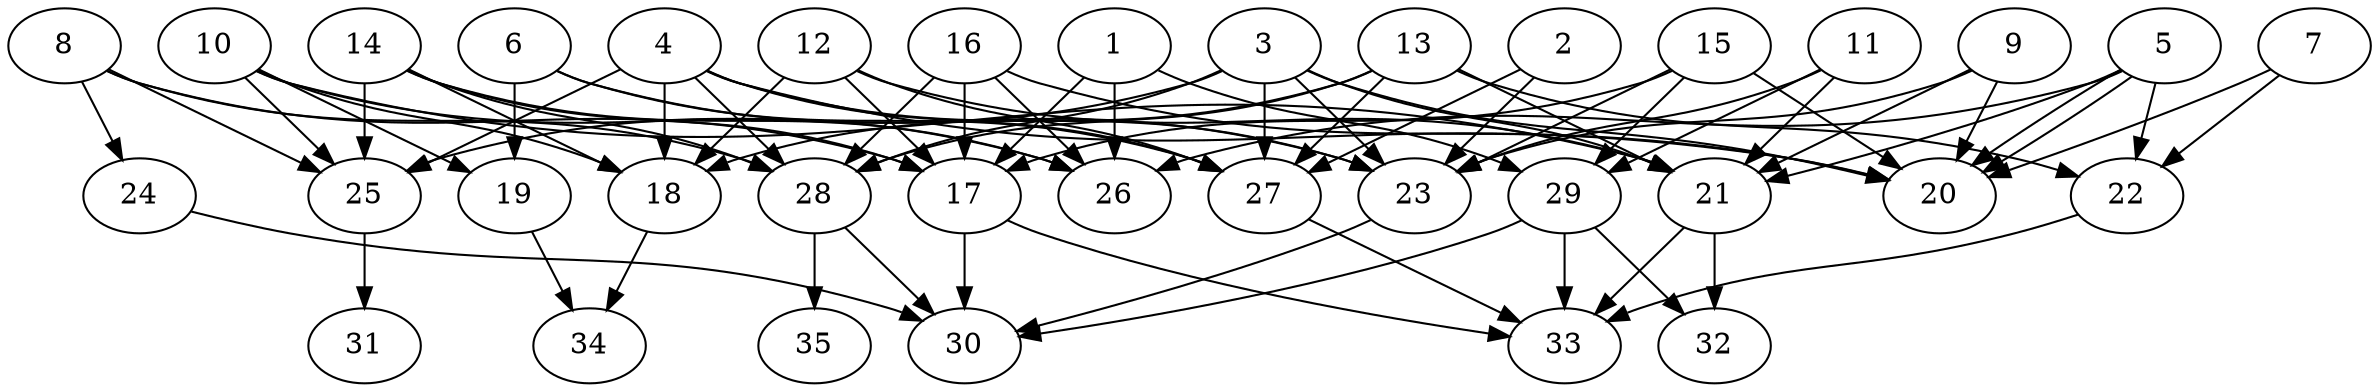 // DAG (tier=2-normal, mode=data, n=35, ccr=0.423, fat=0.694, density=0.513, regular=0.417, jump=0.180, mindata=2097152, maxdata=16777216)
// DAG automatically generated by daggen at Sun Aug 24 16:33:34 2025
// /home/ermia/Project/Environments/daggen/bin/daggen --dot --ccr 0.423 --fat 0.694 --regular 0.417 --density 0.513 --jump 0.180 --mindata 2097152 --maxdata 16777216 -n 35 
digraph G {
  1 [size="475391323842613184", alpha="0.09", expect_size="237695661921306592"]
  1 -> 17 [size ="1109586354372608"]
  1 -> 26 [size ="1109586354372608"]
  1 -> 29 [size ="1109586354372608"]
  2 [size="3934546934136072704", alpha="0.12", expect_size="1967273467068036352"]
  2 -> 23 [size ="1351081628008448"]
  2 -> 27 [size ="1351081628008448"]
  3 [size="3987655526109564370944", alpha="0.08", expect_size="1993827763054782185472"]
  3 -> 20 [size ="2011724060295168"]
  3 -> 21 [size ="2011724060295168"]
  3 -> 23 [size ="2011724060295168"]
  3 -> 25 [size ="2011724060295168"]
  3 -> 27 [size ="2011724060295168"]
  3 -> 28 [size ="2011724060295168"]
  4 [size="16737190797852462", alpha="0.00", expect_size="8368595398926231"]
  4 -> 18 [size ="659989672755200"]
  4 -> 20 [size ="659989672755200"]
  4 -> 23 [size ="659989672755200"]
  4 -> 25 [size ="659989672755200"]
  4 -> 27 [size ="659989672755200"]
  4 -> 28 [size ="659989672755200"]
  5 [size="51697598545923208", alpha="0.11", expect_size="25848799272961604"]
  5 -> 20 [size ="832664714084352"]
  5 -> 20 [size ="832664714084352"]
  5 -> 21 [size ="832664714084352"]
  5 -> 22 [size ="832664714084352"]
  5 -> 26 [size ="832664714084352"]
  6 [size="2245472562216622358528", alpha="0.04", expect_size="1122736281108311179264"]
  6 -> 19 [size ="1371813762301952"]
  6 -> 23 [size ="1371813762301952"]
  6 -> 27 [size ="1371813762301952"]
  7 [size="551845935560248000", alpha="0.14", expect_size="275922967780124000"]
  7 -> 20 [size ="195292037120000"]
  7 -> 22 [size ="195292037120000"]
  8 [size="5955795294721147904", alpha="0.12", expect_size="2977897647360573952"]
  8 -> 17 [size ="2026039094018048"]
  8 -> 24 [size ="2026039094018048"]
  8 -> 25 [size ="2026039094018048"]
  8 -> 28 [size ="2026039094018048"]
  9 [size="4409601487905075757056", alpha="0.14", expect_size="2204800743952537878528"]
  9 -> 20 [size ="2151243388551168"]
  9 -> 21 [size ="2151243388551168"]
  9 -> 23 [size ="2151243388551168"]
  10 [size="1042166362285092634624", alpha="0.10", expect_size="521083181142546317312"]
  10 -> 18 [size ="822333572907008"]
  10 -> 19 [size ="822333572907008"]
  10 -> 21 [size ="822333572907008"]
  10 -> 25 [size ="822333572907008"]
  10 -> 26 [size ="822333572907008"]
  11 [size="67858400113705000", alpha="0.11", expect_size="33929200056852500"]
  11 -> 21 [size ="95325129801728"]
  11 -> 23 [size ="95325129801728"]
  11 -> 29 [size ="95325129801728"]
  12 [size="1466757177688164608", alpha="0.00", expect_size="733378588844082304"]
  12 -> 17 [size ="626061284999168"]
  12 -> 18 [size ="626061284999168"]
  12 -> 21 [size ="626061284999168"]
  12 -> 27 [size ="626061284999168"]
  13 [size="27443209267906764", alpha="0.10", expect_size="13721604633953382"]
  13 -> 18 [size ="1311768785715200"]
  13 -> 21 [size ="1311768785715200"]
  13 -> 22 [size ="1311768785715200"]
  13 -> 27 [size ="1311768785715200"]
  13 -> 28 [size ="1311768785715200"]
  14 [size="80557700930234864", alpha="0.04", expect_size="40278850465117432"]
  14 -> 17 [size ="42203497889792"]
  14 -> 18 [size ="42203497889792"]
  14 -> 25 [size ="42203497889792"]
  14 -> 26 [size ="42203497889792"]
  14 -> 28 [size ="42203497889792"]
  15 [size="65153392524790536", alpha="0.12", expect_size="32576696262395268"]
  15 -> 17 [size ="1098615187570688"]
  15 -> 20 [size ="1098615187570688"]
  15 -> 23 [size ="1098615187570688"]
  15 -> 29 [size ="1098615187570688"]
  16 [size="2475464945303411712", alpha="0.17", expect_size="1237732472651705856"]
  16 -> 17 [size ="1770035513131008"]
  16 -> 20 [size ="1770035513131008"]
  16 -> 26 [size ="1770035513131008"]
  16 -> 28 [size ="1770035513131008"]
  17 [size="44432022650168576", alpha="0.10", expect_size="22216011325084288"]
  17 -> 30 [size ="2141314070085632"]
  17 -> 33 [size ="2141314070085632"]
  18 [size="223535006173764032", alpha="0.04", expect_size="111767503086882016"]
  18 -> 34 [size ="89698546483200"]
  19 [size="133067375230905440", alpha="0.10", expect_size="66533687615452720"]
  19 -> 34 [size ="53609781788672"]
  20 [size="1386906840147403520", alpha="0.08", expect_size="693453420073701760"]
  21 [size="456501649661474624", alpha="0.11", expect_size="228250824830737312"]
  21 -> 32 [size ="854028242124800"]
  21 -> 33 [size ="854028242124800"]
  22 [size="2374990601712844288", alpha="0.08", expect_size="1187495300856422144"]
  22 -> 33 [size ="1300255211520000"]
  23 [size="1352211870214095872", alpha="0.07", expect_size="676105935107047936"]
  23 -> 30 [size ="635371700355072"]
  24 [size="1279930657911264", alpha="0.01", expect_size="639965328955632"]
  24 -> 30 [size ="71917079887872"]
  25 [size="513475976030584832000", alpha="0.10", expect_size="256737988015292416000"]
  25 -> 31 [size ="512983511859200"]
  26 [size="39773931206373472", alpha="0.13", expect_size="19886965603186736"]
  27 [size="674891689118037704704", alpha="0.02", expect_size="337445844559018852352"]
  27 -> 33 [size ="615525486952448"]
  28 [size="2851207207315607552", alpha="0.06", expect_size="1425603603657803776"]
  28 -> 30 [size ="1348315090255872"]
  28 -> 35 [size ="1348315090255872"]
  29 [size="2019119657207273095168", alpha="0.09", expect_size="1009559828603636547584"]
  29 -> 30 [size ="1278001484398592"]
  29 -> 32 [size ="1278001484398592"]
  29 -> 33 [size ="1278001484398592"]
  30 [size="88052356331000304", alpha="0.08", expect_size="44026178165500152"]
  31 [size="21235793904553640", alpha="0.08", expect_size="10617896952276820"]
  32 [size="4448541190673445945344", alpha="0.08", expect_size="2224270595336722972672"]
  33 [size="3151996398277900288", alpha="0.05", expect_size="1575998199138950144"]
  34 [size="1432492461809540864", alpha="0.20", expect_size="716246230904770432"]
  35 [size="24887686435707848", alpha="0.14", expect_size="12443843217853924"]
}